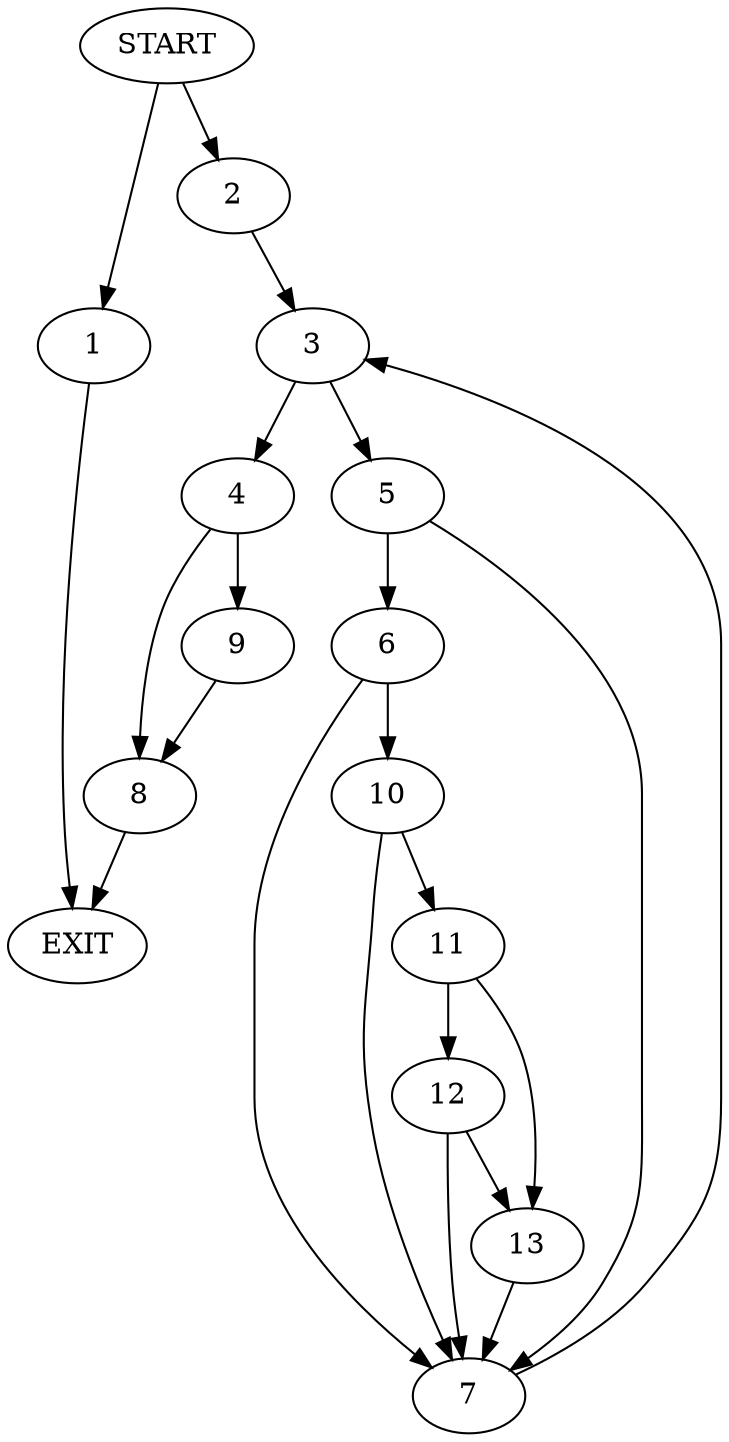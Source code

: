 digraph {
0 [label="START"]
14 [label="EXIT"]
0 -> 1
1 -> 14
0 -> 2
2 -> 3
3 -> 4
3 -> 5
5 -> 6
5 -> 7
4 -> 8
4 -> 9
6 -> 10
6 -> 7
7 -> 3
10 -> 11
10 -> 7
11 -> 12
11 -> 13
12 -> 13
12 -> 7
13 -> 7
9 -> 8
8 -> 14
}
